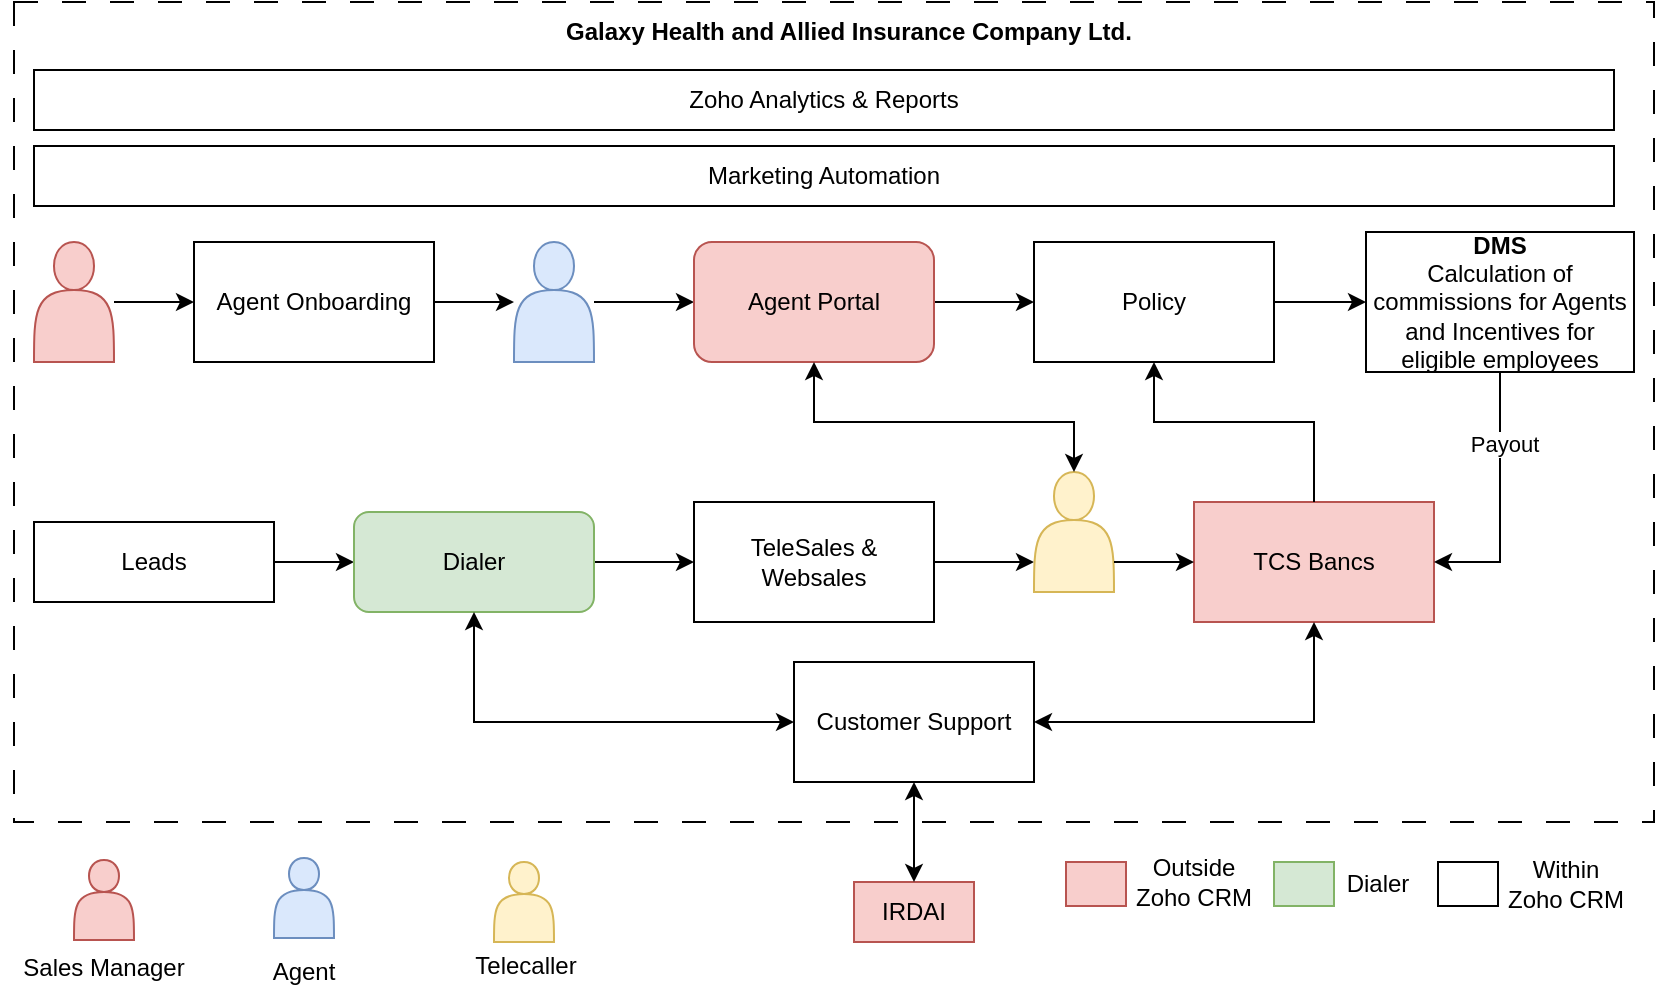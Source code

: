 <mxfile version="24.7.2" type="github">
  <diagram name="Page-1" id="zcw-Cnb_ciNUWG4lOdHk">
    <mxGraphModel dx="934" dy="-696" grid="1" gridSize="10" guides="1" tooltips="1" connect="1" arrows="1" fold="1" page="1" pageScale="1" pageWidth="850" pageHeight="1100" math="0" shadow="0">
      <root>
        <mxCell id="0" />
        <mxCell id="1" parent="0" />
        <mxCell id="knz6iiXWrx1LhUq16YyW-17" value="" style="rounded=0;whiteSpace=wrap;html=1;dashed=1;dashPattern=12 12;" parent="1" vertex="1">
          <mxGeometry x="10" y="1540" width="820" height="410" as="geometry" />
        </mxCell>
        <mxCell id="8hLgRWUMYpwpaLwR4hC4-1" value="" style="edgeStyle=orthogonalEdgeStyle;rounded=0;orthogonalLoop=1;jettySize=auto;html=1;entryX=0;entryY=0.5;entryDx=0;entryDy=0;" parent="1" source="8hLgRWUMYpwpaLwR4hC4-2" target="8hLgRWUMYpwpaLwR4hC4-26" edge="1">
          <mxGeometry relative="1" as="geometry">
            <mxPoint x="240" y="1900" as="targetPoint" />
          </mxGeometry>
        </mxCell>
        <mxCell id="8hLgRWUMYpwpaLwR4hC4-2" value="Leads" style="rounded=0;whiteSpace=wrap;html=1;" parent="1" vertex="1">
          <mxGeometry x="20" y="1800" width="120" height="40" as="geometry" />
        </mxCell>
        <mxCell id="knz6iiXWrx1LhUq16YyW-9" style="edgeStyle=orthogonalEdgeStyle;rounded=0;orthogonalLoop=1;jettySize=auto;html=1;entryX=0;entryY=0.75;entryDx=0;entryDy=0;" parent="1" source="8hLgRWUMYpwpaLwR4hC4-5" target="8hLgRWUMYpwpaLwR4hC4-19" edge="1">
          <mxGeometry relative="1" as="geometry" />
        </mxCell>
        <mxCell id="8hLgRWUMYpwpaLwR4hC4-5" value="TeleSales &amp;amp; Websales" style="rounded=0;whiteSpace=wrap;html=1;" parent="1" vertex="1">
          <mxGeometry x="350" y="1790" width="120" height="60" as="geometry" />
        </mxCell>
        <mxCell id="8hLgRWUMYpwpaLwR4hC4-6" value="Customer Support" style="rounded=0;whiteSpace=wrap;html=1;" parent="1" vertex="1">
          <mxGeometry x="400" y="1870" width="120" height="60" as="geometry" />
        </mxCell>
        <mxCell id="8hLgRWUMYpwpaLwR4hC4-9" value="Zoho Analytics &amp;amp; Reports" style="rounded=0;whiteSpace=wrap;html=1;" parent="1" vertex="1">
          <mxGeometry x="20" y="1574" width="790" height="30" as="geometry" />
        </mxCell>
        <mxCell id="8hLgRWUMYpwpaLwR4hC4-11" value="" style="edgeStyle=orthogonalEdgeStyle;rounded=0;orthogonalLoop=1;jettySize=auto;html=1;" parent="1" source="8hLgRWUMYpwpaLwR4hC4-12" target="8hLgRWUMYpwpaLwR4hC4-16" edge="1">
          <mxGeometry relative="1" as="geometry" />
        </mxCell>
        <mxCell id="8hLgRWUMYpwpaLwR4hC4-12" value="Agent Onboarding" style="rounded=0;whiteSpace=wrap;html=1;" parent="1" vertex="1">
          <mxGeometry x="100" y="1660" width="120" height="60" as="geometry" />
        </mxCell>
        <mxCell id="8hLgRWUMYpwpaLwR4hC4-13" value="" style="edgeStyle=orthogonalEdgeStyle;rounded=0;orthogonalLoop=1;jettySize=auto;html=1;" parent="1" source="8hLgRWUMYpwpaLwR4hC4-14" target="8hLgRWUMYpwpaLwR4hC4-12" edge="1">
          <mxGeometry relative="1" as="geometry" />
        </mxCell>
        <mxCell id="8hLgRWUMYpwpaLwR4hC4-14" value="" style="shape=actor;whiteSpace=wrap;html=1;fillColor=#f8cecc;strokeColor=#b85450;" parent="1" vertex="1">
          <mxGeometry x="20" y="1660" width="40" height="60" as="geometry" />
        </mxCell>
        <mxCell id="knz6iiXWrx1LhUq16YyW-2" style="edgeStyle=orthogonalEdgeStyle;rounded=0;orthogonalLoop=1;jettySize=auto;html=1;entryX=0;entryY=0.5;entryDx=0;entryDy=0;" parent="1" source="8hLgRWUMYpwpaLwR4hC4-16" target="8hLgRWUMYpwpaLwR4hC4-27" edge="1">
          <mxGeometry relative="1" as="geometry" />
        </mxCell>
        <mxCell id="8hLgRWUMYpwpaLwR4hC4-16" value="" style="shape=actor;whiteSpace=wrap;html=1;fillColor=#dae8fc;strokeColor=#6c8ebf;" parent="1" vertex="1">
          <mxGeometry x="260" y="1660" width="40" height="60" as="geometry" />
        </mxCell>
        <mxCell id="8hLgRWUMYpwpaLwR4hC4-19" value="" style="shape=actor;whiteSpace=wrap;html=1;fillColor=#fff2cc;strokeColor=#d6b656;" parent="1" vertex="1">
          <mxGeometry x="520" y="1775" width="40" height="60" as="geometry" />
        </mxCell>
        <mxCell id="8hLgRWUMYpwpaLwR4hC4-20" value="" style="shape=actor;whiteSpace=wrap;html=1;fillColor=#f8cecc;strokeColor=#b85450;" parent="1" vertex="1">
          <mxGeometry x="40" y="1969" width="30" height="40" as="geometry" />
        </mxCell>
        <mxCell id="8hLgRWUMYpwpaLwR4hC4-21" value="Sales Manager" style="text;html=1;align=center;verticalAlign=middle;whiteSpace=wrap;rounded=0;" parent="1" vertex="1">
          <mxGeometry x="3" y="2008" width="104" height="30" as="geometry" />
        </mxCell>
        <mxCell id="8hLgRWUMYpwpaLwR4hC4-22" value="" style="shape=actor;whiteSpace=wrap;html=1;fillColor=#dae8fc;strokeColor=#6c8ebf;" parent="1" vertex="1">
          <mxGeometry x="140" y="1968" width="30" height="40" as="geometry" />
        </mxCell>
        <mxCell id="8hLgRWUMYpwpaLwR4hC4-23" value="Agent" style="text;html=1;align=center;verticalAlign=middle;whiteSpace=wrap;rounded=0;" parent="1" vertex="1">
          <mxGeometry x="125" y="2010" width="60" height="30" as="geometry" />
        </mxCell>
        <mxCell id="8hLgRWUMYpwpaLwR4hC4-24" value="" style="shape=actor;whiteSpace=wrap;html=1;fillColor=#fff2cc;strokeColor=#d6b656;" parent="1" vertex="1">
          <mxGeometry x="250" y="1970" width="30" height="40" as="geometry" />
        </mxCell>
        <mxCell id="8hLgRWUMYpwpaLwR4hC4-25" value="Telecaller" style="text;html=1;align=center;verticalAlign=middle;whiteSpace=wrap;rounded=0;" parent="1" vertex="1">
          <mxGeometry x="236" y="2007" width="60" height="30" as="geometry" />
        </mxCell>
        <mxCell id="knz6iiXWrx1LhUq16YyW-7" style="edgeStyle=orthogonalEdgeStyle;rounded=0;orthogonalLoop=1;jettySize=auto;html=1;" parent="1" source="8hLgRWUMYpwpaLwR4hC4-26" target="8hLgRWUMYpwpaLwR4hC4-5" edge="1">
          <mxGeometry relative="1" as="geometry" />
        </mxCell>
        <mxCell id="8hLgRWUMYpwpaLwR4hC4-26" value="Dialer" style="rounded=1;whiteSpace=wrap;html=1;fillColor=#d5e8d4;strokeColor=#82b366;" parent="1" vertex="1">
          <mxGeometry x="180" y="1795" width="120" height="50" as="geometry" />
        </mxCell>
        <mxCell id="knz6iiXWrx1LhUq16YyW-4" style="edgeStyle=orthogonalEdgeStyle;rounded=0;orthogonalLoop=1;jettySize=auto;html=1;entryX=0;entryY=0.5;entryDx=0;entryDy=0;" parent="1" source="8hLgRWUMYpwpaLwR4hC4-27" target="knz6iiXWrx1LhUq16YyW-1" edge="1">
          <mxGeometry relative="1" as="geometry" />
        </mxCell>
        <mxCell id="8hLgRWUMYpwpaLwR4hC4-27" value="Agent Portal" style="rounded=1;whiteSpace=wrap;html=1;fillColor=#f8cecc;strokeColor=#b85450;" parent="1" vertex="1">
          <mxGeometry x="350" y="1660" width="120" height="60" as="geometry" />
        </mxCell>
        <mxCell id="knz6iiXWrx1LhUq16YyW-6" style="edgeStyle=orthogonalEdgeStyle;rounded=0;orthogonalLoop=1;jettySize=auto;html=1;" parent="1" source="knz6iiXWrx1LhUq16YyW-1" target="knz6iiXWrx1LhUq16YyW-5" edge="1">
          <mxGeometry relative="1" as="geometry" />
        </mxCell>
        <mxCell id="knz6iiXWrx1LhUq16YyW-1" value="Policy" style="rounded=0;whiteSpace=wrap;html=1;" parent="1" vertex="1">
          <mxGeometry x="520" y="1660" width="120" height="60" as="geometry" />
        </mxCell>
        <mxCell id="knz6iiXWrx1LhUq16YyW-5" value="&lt;b&gt;DMS&lt;/b&gt;&lt;div&gt;Calculation of commissions for Agents and Incentives for eligible employees&lt;/div&gt;" style="rounded=0;whiteSpace=wrap;html=1;" parent="1" vertex="1">
          <mxGeometry x="686" y="1655" width="134" height="70" as="geometry" />
        </mxCell>
        <mxCell id="knz6iiXWrx1LhUq16YyW-8" value="" style="endArrow=classic;startArrow=classic;html=1;rounded=0;exitX=0.5;exitY=0;exitDx=0;exitDy=0;entryX=0.5;entryY=1;entryDx=0;entryDy=0;" parent="1" source="8hLgRWUMYpwpaLwR4hC4-19" target="8hLgRWUMYpwpaLwR4hC4-27" edge="1">
          <mxGeometry width="50" height="50" relative="1" as="geometry">
            <mxPoint x="370" y="1930" as="sourcePoint" />
            <mxPoint x="420" y="1880" as="targetPoint" />
            <Array as="points">
              <mxPoint x="540" y="1750" />
              <mxPoint x="410" y="1750" />
            </Array>
          </mxGeometry>
        </mxCell>
        <mxCell id="knz6iiXWrx1LhUq16YyW-10" value="TCS Bancs" style="rounded=0;whiteSpace=wrap;html=1;fillColor=#f8cecc;strokeColor=#b85450;" parent="1" vertex="1">
          <mxGeometry x="600" y="1790" width="120" height="60" as="geometry" />
        </mxCell>
        <mxCell id="knz6iiXWrx1LhUq16YyW-11" value="" style="endArrow=classic;html=1;rounded=0;exitX=1;exitY=0.75;exitDx=0;exitDy=0;entryX=0;entryY=0.5;entryDx=0;entryDy=0;" parent="1" source="8hLgRWUMYpwpaLwR4hC4-19" target="knz6iiXWrx1LhUq16YyW-10" edge="1">
          <mxGeometry width="50" height="50" relative="1" as="geometry">
            <mxPoint x="370" y="1920" as="sourcePoint" />
            <mxPoint x="420" y="1870" as="targetPoint" />
          </mxGeometry>
        </mxCell>
        <mxCell id="knz6iiXWrx1LhUq16YyW-12" value="" style="endArrow=classic;html=1;rounded=0;exitX=0.5;exitY=0;exitDx=0;exitDy=0;entryX=0.5;entryY=1;entryDx=0;entryDy=0;" parent="1" source="knz6iiXWrx1LhUq16YyW-10" target="knz6iiXWrx1LhUq16YyW-1" edge="1">
          <mxGeometry width="50" height="50" relative="1" as="geometry">
            <mxPoint x="370" y="1920" as="sourcePoint" />
            <mxPoint x="420" y="1870" as="targetPoint" />
            <Array as="points">
              <mxPoint x="660" y="1750" />
              <mxPoint x="580" y="1750" />
            </Array>
          </mxGeometry>
        </mxCell>
        <mxCell id="knz6iiXWrx1LhUq16YyW-13" value="" style="endArrow=classic;startArrow=classic;html=1;rounded=0;exitX=0;exitY=0.5;exitDx=0;exitDy=0;entryX=0.5;entryY=1;entryDx=0;entryDy=0;" parent="1" source="8hLgRWUMYpwpaLwR4hC4-6" target="8hLgRWUMYpwpaLwR4hC4-26" edge="1">
          <mxGeometry width="50" height="50" relative="1" as="geometry">
            <mxPoint x="370" y="2010" as="sourcePoint" />
            <mxPoint x="420" y="1960" as="targetPoint" />
            <Array as="points">
              <mxPoint x="240" y="1900" />
            </Array>
          </mxGeometry>
        </mxCell>
        <mxCell id="knz6iiXWrx1LhUq16YyW-14" value="" style="endArrow=classic;startArrow=classic;html=1;rounded=0;exitX=1;exitY=0.5;exitDx=0;exitDy=0;entryX=0.5;entryY=1;entryDx=0;entryDy=0;" parent="1" source="8hLgRWUMYpwpaLwR4hC4-6" target="knz6iiXWrx1LhUq16YyW-10" edge="1">
          <mxGeometry width="50" height="50" relative="1" as="geometry">
            <mxPoint x="370" y="1970" as="sourcePoint" />
            <mxPoint x="420" y="1920" as="targetPoint" />
            <Array as="points">
              <mxPoint x="660" y="1900" />
            </Array>
          </mxGeometry>
        </mxCell>
        <mxCell id="knz6iiXWrx1LhUq16YyW-15" value="IRDAI" style="rounded=0;whiteSpace=wrap;html=1;fillColor=#f8cecc;strokeColor=#b85450;" parent="1" vertex="1">
          <mxGeometry x="430" y="1980" width="60" height="30" as="geometry" />
        </mxCell>
        <mxCell id="knz6iiXWrx1LhUq16YyW-16" value="" style="endArrow=classic;startArrow=classic;html=1;rounded=0;exitX=0.5;exitY=0;exitDx=0;exitDy=0;entryX=0.5;entryY=1;entryDx=0;entryDy=0;" parent="1" source="knz6iiXWrx1LhUq16YyW-15" target="8hLgRWUMYpwpaLwR4hC4-6" edge="1">
          <mxGeometry width="50" height="50" relative="1" as="geometry">
            <mxPoint x="370" y="2020" as="sourcePoint" />
            <mxPoint x="420" y="1970" as="targetPoint" />
          </mxGeometry>
        </mxCell>
        <mxCell id="knz6iiXWrx1LhUq16YyW-18" value="&lt;b&gt;Galaxy Health and Allied Insurance Company Ltd.&lt;/b&gt;" style="text;strokeColor=none;fillColor=none;align=left;verticalAlign=middle;spacingLeft=4;spacingRight=4;overflow=hidden;points=[[0,0.5],[1,0.5]];portConstraint=eastwest;rotatable=0;whiteSpace=wrap;html=1;" parent="1" vertex="1">
          <mxGeometry x="280" y="1540" width="300" height="30" as="geometry" />
        </mxCell>
        <mxCell id="qVm-ARVX63ilR3r2UGEt-1" value="" style="rounded=0;whiteSpace=wrap;html=1;fillColor=#f8cecc;strokeColor=#b85450;" parent="1" vertex="1">
          <mxGeometry x="536" y="1970" width="30" height="22" as="geometry" />
        </mxCell>
        <mxCell id="qVm-ARVX63ilR3r2UGEt-2" value="Outside Zoho CRM" style="text;html=1;align=center;verticalAlign=middle;whiteSpace=wrap;rounded=0;" parent="1" vertex="1">
          <mxGeometry x="570" y="1967" width="60" height="26" as="geometry" />
        </mxCell>
        <mxCell id="qVm-ARVX63ilR3r2UGEt-3" value="" style="rounded=0;whiteSpace=wrap;html=1;fillColor=#d5e8d4;strokeColor=#82b366;" parent="1" vertex="1">
          <mxGeometry x="640" y="1970" width="30" height="22" as="geometry" />
        </mxCell>
        <mxCell id="qVm-ARVX63ilR3r2UGEt-4" value="Dialer" style="text;html=1;align=center;verticalAlign=middle;whiteSpace=wrap;rounded=0;" parent="1" vertex="1">
          <mxGeometry x="662" y="1966" width="60" height="30" as="geometry" />
        </mxCell>
        <mxCell id="qVm-ARVX63ilR3r2UGEt-6" value="" style="rounded=0;whiteSpace=wrap;html=1;" parent="1" vertex="1">
          <mxGeometry x="722" y="1970" width="30" height="22" as="geometry" />
        </mxCell>
        <mxCell id="qVm-ARVX63ilR3r2UGEt-7" value="Within Zoho CRM" style="text;html=1;align=center;verticalAlign=middle;whiteSpace=wrap;rounded=0;" parent="1" vertex="1">
          <mxGeometry x="756" y="1966" width="60" height="30" as="geometry" />
        </mxCell>
        <mxCell id="eodbuGr1brfkaizi2-Sv-1" value="" style="endArrow=classic;html=1;rounded=0;exitX=0.5;exitY=1;exitDx=0;exitDy=0;entryX=1;entryY=0.5;entryDx=0;entryDy=0;" edge="1" parent="1" source="knz6iiXWrx1LhUq16YyW-5" target="knz6iiXWrx1LhUq16YyW-10">
          <mxGeometry width="50" height="50" relative="1" as="geometry">
            <mxPoint x="450" y="1790" as="sourcePoint" />
            <mxPoint x="500" y="1740" as="targetPoint" />
            <Array as="points">
              <mxPoint x="753" y="1820" />
            </Array>
          </mxGeometry>
        </mxCell>
        <mxCell id="eodbuGr1brfkaizi2-Sv-2" value="Payout" style="edgeLabel;html=1;align=center;verticalAlign=middle;resizable=0;points=[];" vertex="1" connectable="0" parent="eodbuGr1brfkaizi2-Sv-1">
          <mxGeometry x="-0.448" y="2" relative="1" as="geometry">
            <mxPoint as="offset" />
          </mxGeometry>
        </mxCell>
        <mxCell id="eodbuGr1brfkaizi2-Sv-3" value="Marketing Automation" style="rounded=0;whiteSpace=wrap;html=1;" vertex="1" parent="1">
          <mxGeometry x="20" y="1612" width="790" height="30" as="geometry" />
        </mxCell>
      </root>
    </mxGraphModel>
  </diagram>
</mxfile>
